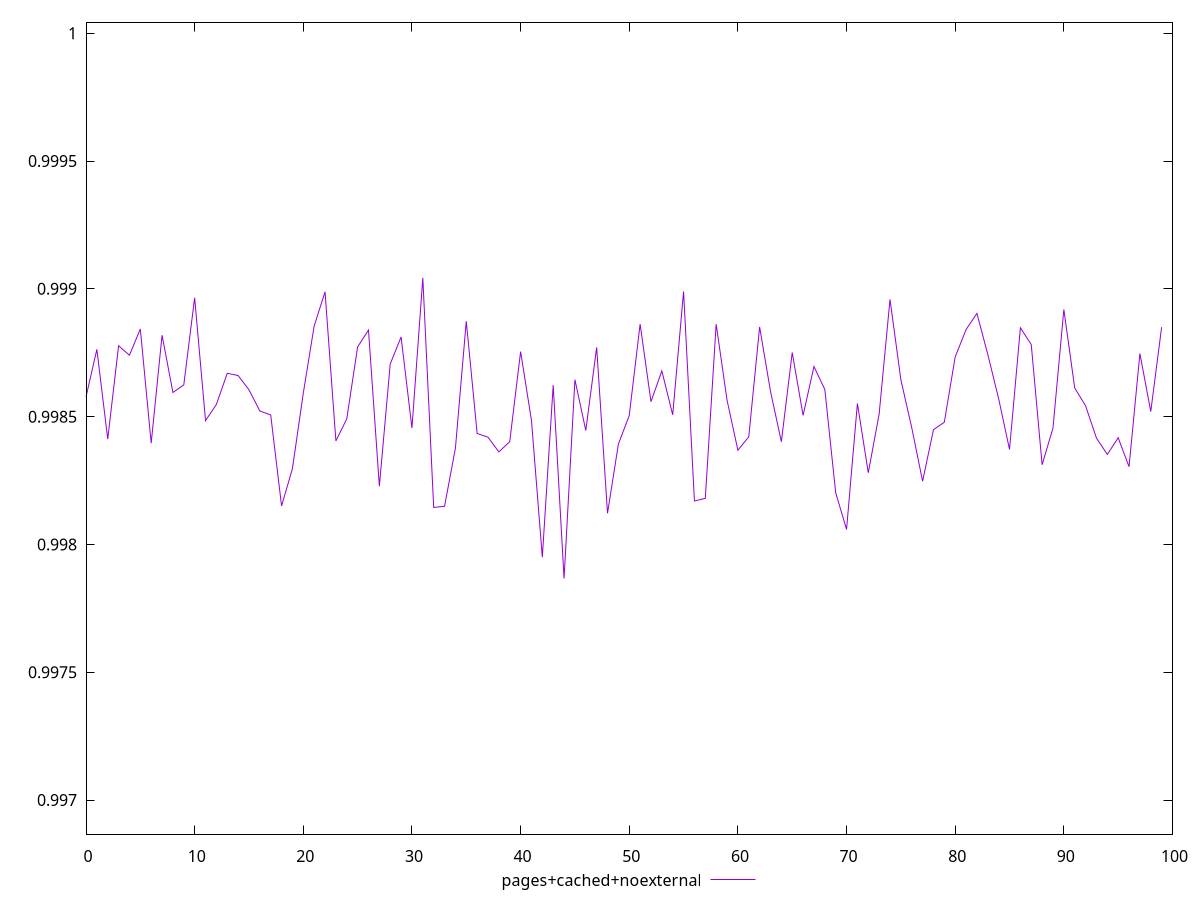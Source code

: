 $_pagesCachedNoexternal <<EOF
0.9985770031535031
0.9987631472191403
0.9984122784436921
0.998777320266471
0.9987403462973732
0.9988429495545448
0.9983962613583439
0.9988185838398493
0.9985945381021717
0.998624154700753
0.9989651454761084
0.9984843877230433
0.998547588609306
0.9986695941361373
0.9986608926677054
0.9986050401118411
0.9985220913028061
0.9985065974277756
0.9981507192640874
0.9982967322309337
0.9985921159770663
0.9988546433328331
0.998988275634463
0.9984048685307121
0.9984911614876777
0.9987728013485069
0.9988387251543851
0.9982276199322336
0.9987057329613022
0.9988118617333208
0.9984552882902911
0.9990427653865365
0.9981447713298366
0.9981492596803707
0.9983762482468642
0.9988732392778898
0.9984342159437959
0.9984196626339741
0.9983620572423351
0.9984021591299744
0.9987543282334074
0.9984853311285
0.9979501618043835
0.9986233186529334
0.9978667139511739
0.9986447257095986
0.9984458779111778
0.9987709595474197
0.9981219448237042
0.9983924613665667
0.9985043296447575
0.9988620513661473
0.9985586124224697
0.9986787396088742
0.998507130649694
0.9989893025493146
0.9981700299405648
0.998180298462847
0.9988618340010238
0.9985647048172377
0.9983686183782796
0.9984210529973376
0.9988509621725403
0.9985993729760105
0.9984018786512666
0.9987507174475088
0.9985049079515933
0.9986962064937371
0.9986063065135562
0.9982025446989222
0.9980588142362545
0.9985516321893725
0.9982804973300408
0.9985099720944972
0.9989586235044932
0.9986443950963391
0.9984567462672991
0.9982474821860117
0.9984488518174471
0.9984783124785861
0.9987337627788297
0.9988406367580546
0.9989038415431923
0.9987435112689367
0.9985700467033181
0.9983717019705458
0.9988476744060844
0.9987819410350325
0.9983117329082503
0.9984555161670148
0.9989191834771101
0.9986121208561531
0.9985426204350432
0.9984162291632885
0.9983521308504634
0.9984173433308772
0.9983041227593636
0.9987466312851482
0.9985199294355769
0.998849940072261
EOF
set key outside below
set terminal pngcairo
set output "report_00005_2020-11-02T22-26-11.212Z/mainthread-work-breakdown/pages+cached+noexternal//score.png"
set yrange [0.9968667139511739:1.0000427653865365]
plot $_pagesCachedNoexternal title "pages+cached+noexternal" with line ,